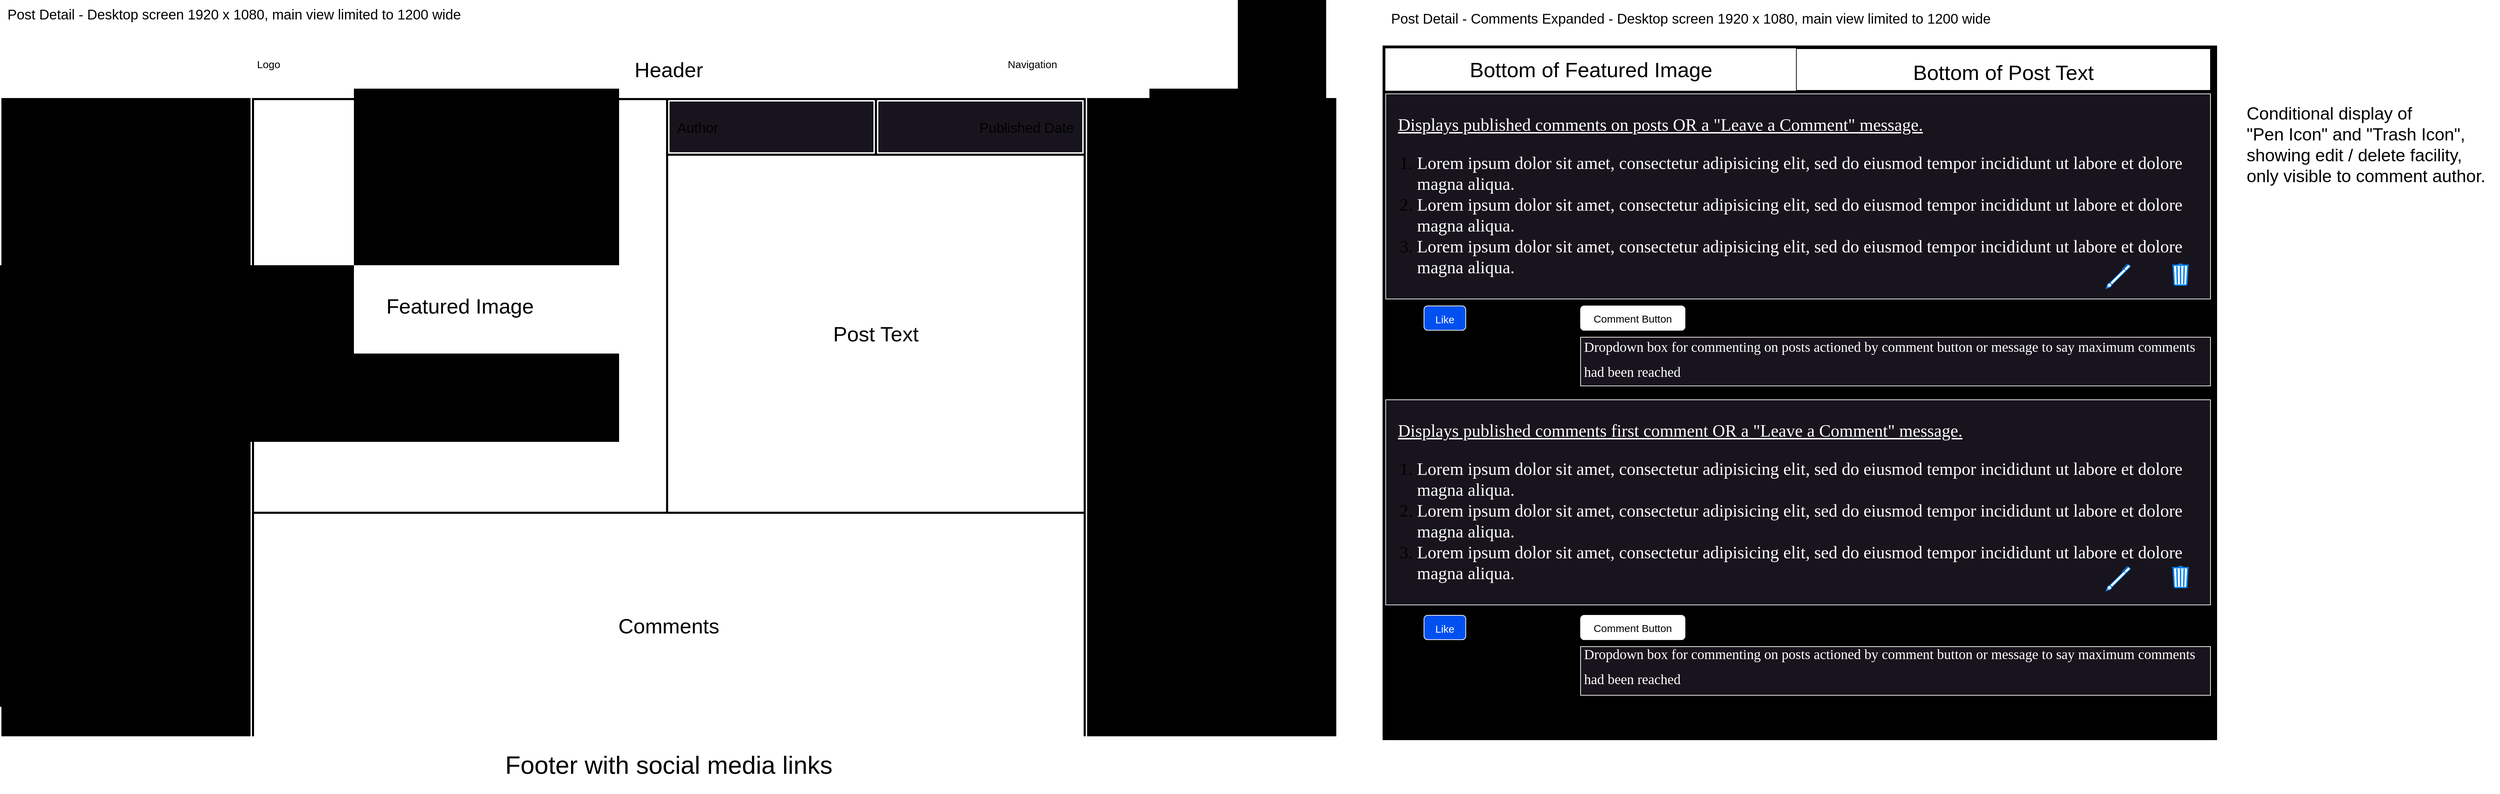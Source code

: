 <mxfile>
    <diagram id="476jkahuOBYTuhZ4lHAv" name="Page-1">
        <mxGraphModel dx="2562" dy="2149" grid="1" gridSize="5" guides="1" tooltips="1" connect="1" arrows="1" fold="1" page="1" pageScale="1" pageWidth="1169" pageHeight="827" math="0" shadow="0">
            <root>
                <mxCell id="0"/>
                <mxCell id="1" parent="0"/>
                <mxCell id="232" value="" style="rounded=0;whiteSpace=wrap;html=1;strokeColor=#FFFFFF;strokeWidth=1;fontSize=40;fillColor=#000000;movable=1;resizable=1;rotatable=1;deletable=1;editable=1;connectable=1;" parent="1" vertex="1">
                    <mxGeometry x="2060" y="-515" width="1200" height="1000" as="geometry"/>
                </mxCell>
                <mxCell id="3" value="" style="rounded=0;whiteSpace=wrap;html=1;movable=0;resizable=0;rotatable=0;deletable=0;editable=0;connectable=0;fillColor=#000000;strokeColor=#FFFFFF;strokeWidth=2;" parent="1" vertex="1">
                    <mxGeometry x="75" y="-520" width="1920" height="1080" as="geometry"/>
                </mxCell>
                <mxCell id="4" value="&lt;font style=&quot;font-size: 30px;&quot;&gt;Header&lt;/font&gt;" style="rounded=0;whiteSpace=wrap;html=1;strokeWidth=2;movable=0;resizable=0;rotatable=0;deletable=0;editable=0;connectable=0;strokeColor=#FFFFFF;" parent="1" vertex="1">
                    <mxGeometry x="75" y="-520" width="1920" height="80" as="geometry"/>
                </mxCell>
                <mxCell id="5" value="&lt;font style=&quot;font-size: 36px;&quot;&gt;Footer with social media links&lt;/font&gt;" style="rounded=0;whiteSpace=wrap;html=1;strokeWidth=2;align=center;verticalAlign=middle;labelPosition=center;verticalLabelPosition=middle;movable=0;resizable=0;rotatable=0;deletable=0;editable=0;connectable=0;strokeColor=#FFFFFF;" parent="1" vertex="1">
                    <mxGeometry x="75" y="480" width="1920" height="80" as="geometry"/>
                </mxCell>
                <mxCell id="15" value="&lt;font style=&quot;font-size: 15px;&quot;&gt;Logo&lt;/font&gt;" style="whiteSpace=wrap;html=1;aspect=fixed;strokeColor=#FFFFFF;strokeWidth=2;fontSize=100;fillColor=default;verticalAlign=bottom;movable=0;resizable=0;rotatable=0;deletable=0;editable=0;connectable=0;" parent="1" vertex="1">
                    <mxGeometry x="435" y="-505" width="50" height="50" as="geometry"/>
                </mxCell>
                <mxCell id="17" value="&lt;font style=&quot;font-size: 15px;&quot;&gt;Navigation&lt;/font&gt;" style="rounded=0;whiteSpace=wrap;html=1;strokeColor=#FFFFFF;strokeWidth=2;fontSize=100;fillColor=default;gradientColor=none;horizontal=1;verticalAlign=bottom;movable=0;resizable=0;rotatable=0;deletable=0;editable=0;connectable=0;" parent="1" vertex="1">
                    <mxGeometry x="1480" y="-505" width="155" height="50" as="geometry"/>
                </mxCell>
                <mxCell id="128" value="" style="rounded=0;whiteSpace=wrap;html=1;strokeColor=#FFFFFF;strokeWidth=2;fontSize=30;movable=0;resizable=0;rotatable=0;deletable=0;editable=0;connectable=0;fillColor=#000000;" parent="1" vertex="1">
                    <mxGeometry x="435" y="-440" width="1200" height="920" as="geometry"/>
                </mxCell>
                <mxCell id="142" value="Featured Image" style="whiteSpace=wrap;html=1;aspect=fixed;strokeColor=#FFFFFF;strokeWidth=2;fontSize=30;movable=0;resizable=0;rotatable=0;deletable=0;editable=0;connectable=0;" parent="1" vertex="1">
                    <mxGeometry x="440" y="-435" width="590" height="590" as="geometry"/>
                </mxCell>
                <mxCell id="145" value="Post Text" style="rounded=0;whiteSpace=wrap;html=1;strokeColor=#FFFFFF;strokeWidth=2;fontSize=30;movable=0;resizable=0;rotatable=0;deletable=0;editable=0;connectable=0;" parent="1" vertex="1">
                    <mxGeometry x="1035" y="-355" width="595" height="510" as="geometry"/>
                </mxCell>
                <mxCell id="179" value="&lt;font style=&quot;font-size: 30px;&quot;&gt;Comments&lt;/font&gt;" style="rounded=0;whiteSpace=wrap;html=1;movable=0;resizable=0;rotatable=0;deletable=0;editable=0;connectable=0;strokeWidth=2;strokeColor=#FFFFFF;" parent="1" vertex="1">
                    <mxGeometry x="440" y="160" width="1190" height="320" as="geometry"/>
                </mxCell>
                <mxCell id="216" value="&lt;font style=&quot;font-size: 30px;&quot;&gt;Bottom of Featured Image&lt;/font&gt;" style="rounded=0;whiteSpace=wrap;html=1;strokeColor=#FFFFFF;strokeWidth=1;fontSize=15;verticalAlign=middle;movable=1;resizable=1;rotatable=1;deletable=1;editable=1;connectable=1;" parent="1" vertex="1">
                    <mxGeometry x="2065" y="-510" width="590" height="60" as="geometry"/>
                </mxCell>
                <mxCell id="217" value="&lt;span style=&quot;color: rgba(0, 0, 0, 0); font-family: monospace; font-size: 0px; text-align: start;&quot;&gt;Number of Likes&lt;/span&gt;" style="text;html=1;strokeColor=none;fillColor=none;align=center;verticalAlign=middle;whiteSpace=wrap;rounded=0;strokeWidth=2;fontSize=20;fontColor=#FFFFFF;movable=1;resizable=1;rotatable=1;deletable=1;editable=1;connectable=1;" parent="1" vertex="1">
                    <mxGeometry x="2700" y="500" width="60" height="30" as="geometry"/>
                </mxCell>
                <mxCell id="218" value="&lt;font style=&quot;font-size: 15px;&quot;&gt;Like&lt;/font&gt;" style="rounded=1;whiteSpace=wrap;html=1;strokeColor=#FFFFFF;strokeWidth=1;fontSize=30;fillColor=#0050ef;fontColor=#ffffff;verticalAlign=bottom;movable=1;resizable=1;rotatable=1;deletable=1;editable=1;connectable=1;" parent="1" vertex="1">
                    <mxGeometry x="2120" y="-140" width="60" height="35" as="geometry"/>
                </mxCell>
                <mxCell id="219" value="Comment Button" style="rounded=1;whiteSpace=wrap;html=1;strokeColor=#FFFFFF;strokeWidth=1;fontSize=15;movable=1;resizable=1;rotatable=1;deletable=1;editable=1;connectable=1;" parent="1" vertex="1">
                    <mxGeometry x="2345" y="-140" width="150" height="35" as="geometry"/>
                </mxCell>
                <mxCell id="220" value="Likes Count" style="text;html=1;strokeColor=none;fillColor=none;align=center;verticalAlign=middle;whiteSpace=wrap;rounded=0;strokeWidth=1;fontSize=15;movable=1;resizable=1;rotatable=1;deletable=1;editable=1;connectable=1;" parent="1" vertex="1">
                    <mxGeometry x="2235" y="-140" width="50" height="35" as="geometry"/>
                </mxCell>
                <mxCell id="230" value="&lt;font style=&quot;font-size: 30px;&quot;&gt;Bottom of Post Text&lt;/font&gt;" style="rounded=0;whiteSpace=wrap;html=1;strokeColor=default;strokeWidth=1;fontSize=50;fillColor=default;horizontal=1;verticalAlign=bottom;movable=1;resizable=1;rotatable=1;deletable=1;editable=1;connectable=1;" parent="1" vertex="1">
                    <mxGeometry x="2655" y="-510" width="595" height="60" as="geometry"/>
                </mxCell>
                <mxCell id="233" value="&lt;div style=&quot;&quot;&gt;&lt;span style=&quot;font-weight: normal;&quot;&gt;&lt;font style=&quot;font-size: 20px;&quot;&gt;Dropdown box for commenting on posts actioned by comment button or message to say maximum comments had been reached&lt;/font&gt;&lt;/span&gt;&lt;/div&gt;" style="text;html=1;strokeColor=#FFFFFF;fillColor=#18141D;spacing=5;spacingTop=-20;whiteSpace=wrap;overflow=hidden;rounded=0;strokeWidth=1;fontSize=30;verticalAlign=bottom;fontColor=#FFFFFF;fontFamily=Comic Sans MS;movable=1;resizable=1;rotatable=1;deletable=1;editable=1;connectable=1;" parent="1" vertex="1">
                    <mxGeometry x="2345" y="-95" width="905" height="70" as="geometry"/>
                </mxCell>
                <mxCell id="245" value="&lt;font style=&quot;font-size: 15px;&quot;&gt;Like&lt;/font&gt;" style="rounded=1;whiteSpace=wrap;html=1;strokeColor=#FFFFFF;strokeWidth=1;fontSize=30;fillColor=#0050ef;fontColor=#ffffff;verticalAlign=bottom;movable=1;resizable=1;rotatable=1;deletable=1;editable=1;connectable=1;" parent="1" vertex="1">
                    <mxGeometry x="2120" y="305" width="60" height="35" as="geometry"/>
                </mxCell>
                <mxCell id="246" value="Likes Count" style="text;html=1;strokeColor=none;fillColor=none;align=center;verticalAlign=middle;whiteSpace=wrap;rounded=0;strokeWidth=1;fontSize=15;movable=1;resizable=1;rotatable=1;deletable=1;editable=1;connectable=1;" parent="1" vertex="1">
                    <mxGeometry x="2235" y="305" width="50" height="35" as="geometry"/>
                </mxCell>
                <mxCell id="247" value="Comment Button" style="rounded=1;whiteSpace=wrap;html=1;strokeColor=#FFFFFF;strokeWidth=1;fontSize=15;movable=1;resizable=1;rotatable=1;deletable=1;editable=1;connectable=1;" parent="1" vertex="1">
                    <mxGeometry x="2345" y="305" width="150" height="35" as="geometry"/>
                </mxCell>
                <mxCell id="251" value="&lt;div style=&quot;font-size: 25px;&quot;&gt;&lt;font color=&quot;#ffffff&quot; style=&quot;font-size: 25px;&quot;&gt;&amp;nbsp; &lt;u style=&quot;font-size: 25px;&quot;&gt;Displays published comments on posts OR a &quot;Leave a Comment&quot; message.&lt;/u&gt;&lt;/font&gt;&lt;/div&gt;&lt;p style=&quot;font-size: 25px;&quot;&gt;&lt;/p&gt;&lt;ol style=&quot;font-size: 25px;&quot;&gt;&lt;li style=&quot;font-size: 25px;&quot;&gt;&lt;font color=&quot;#ffffff&quot; style=&quot;font-size: 25px;&quot;&gt;Lorem ipsum dolor sit amet, consectetur adipisicing elit, sed do eiusmod tempor incididunt ut labore et dolore magna aliqua.&lt;/font&gt;&lt;/li&gt;&lt;li style=&quot;font-size: 25px;&quot;&gt;&lt;font style=&quot;font-size: 25px;&quot; color=&quot;#ffffff&quot;&gt;Lorem ipsum dolor sit amet, consectetur adipisicing elit, sed do eiusmod tempor incididunt ut labore et dolore magna aliqua.&lt;/font&gt;&lt;/li&gt;&lt;li style=&quot;font-size: 25px;&quot;&gt;&lt;font style=&quot;font-size: 25px;&quot; color=&quot;#ffffff&quot;&gt;Lorem ipsum dolor sit amet, consectetur adipisicing elit, sed do eiusmod tempor incididunt ut labore et dolore magna aliqua.&lt;/font&gt;&lt;/li&gt;&lt;/ol&gt;&lt;p style=&quot;font-size: 25px;&quot;&gt;&lt;/p&gt;" style="text;html=1;strokeColor=#FFFFFF;fillColor=#18141D;spacing=5;spacingTop=-20;whiteSpace=wrap;overflow=hidden;rounded=0;strokeWidth=1;fontSize=25;verticalAlign=bottom;fontFamily=Comic Sans MS;movable=1;resizable=1;rotatable=1;deletable=1;editable=1;connectable=1;" parent="1" vertex="1">
                    <mxGeometry x="2065" y="-445" width="1185" height="295" as="geometry"/>
                </mxCell>
                <mxCell id="259" value="&lt;div style=&quot;font-size: 25px;&quot;&gt;&lt;font color=&quot;#ffffff&quot; style=&quot;font-size: 25px;&quot;&gt;&amp;nbsp; &lt;u style=&quot;font-size: 25px;&quot;&gt;Displays published comments first comment OR a &quot;Leave a Comment&quot; message.&lt;/u&gt;&lt;/font&gt;&lt;/div&gt;&lt;p style=&quot;font-size: 25px;&quot;&gt;&lt;/p&gt;&lt;ol style=&quot;font-size: 25px;&quot;&gt;&lt;li style=&quot;font-size: 25px;&quot;&gt;&lt;font color=&quot;#ffffff&quot; style=&quot;font-size: 25px;&quot;&gt;Lorem ipsum dolor sit amet, consectetur adipisicing elit, sed do eiusmod tempor incididunt ut labore et dolore magna aliqua.&lt;/font&gt;&lt;/li&gt;&lt;li style=&quot;font-size: 25px;&quot;&gt;&lt;font style=&quot;font-size: 25px;&quot; color=&quot;#ffffff&quot;&gt;Lorem ipsum dolor sit amet, consectetur adipisicing elit, sed do eiusmod tempor incididunt ut labore et dolore magna aliqua.&lt;/font&gt;&lt;/li&gt;&lt;li style=&quot;font-size: 25px;&quot;&gt;&lt;font style=&quot;font-size: 25px;&quot; color=&quot;#ffffff&quot;&gt;Lorem ipsum dolor sit amet, consectetur adipisicing elit, sed do eiusmod tempor incididunt ut labore et dolore magna aliqua.&lt;/font&gt;&lt;/li&gt;&lt;/ol&gt;&lt;p style=&quot;font-size: 25px;&quot;&gt;&lt;/p&gt;" style="text;html=1;strokeColor=#FFFFFF;fillColor=#18141D;spacing=5;spacingTop=-20;whiteSpace=wrap;overflow=hidden;rounded=0;strokeWidth=1;fontSize=25;verticalAlign=bottom;fontFamily=Comic Sans MS;movable=1;resizable=1;rotatable=1;deletable=1;editable=1;connectable=1;" parent="1" vertex="1">
                    <mxGeometry x="2065" y="-5" width="1185" height="295" as="geometry"/>
                </mxCell>
                <mxCell id="268" value="&lt;div style=&quot;&quot;&gt;&lt;span style=&quot;font-size: 20px;&quot;&gt;Dropdown box for commenting on posts actioned by comment button or message to say maximum comments had been reached&lt;/span&gt;&lt;br&gt;&lt;/div&gt;" style="text;html=1;strokeColor=#FFFFFF;fillColor=#18141D;spacing=5;spacingTop=-20;whiteSpace=wrap;overflow=hidden;rounded=0;strokeWidth=1;fontSize=30;verticalAlign=middle;fontColor=#FFFFFF;fontFamily=Comic Sans MS;movable=1;resizable=1;rotatable=1;deletable=1;editable=1;connectable=1;" parent="1" vertex="1">
                    <mxGeometry x="2345" y="350" width="905" height="70" as="geometry"/>
                </mxCell>
                <mxCell id="274" value="&amp;nbsp; Author" style="rounded=0;whiteSpace=wrap;html=1;strokeWidth=2;fontSize=20;fillColor=#18141D;strokeColor=#FFFFFF;align=left;movable=0;resizable=0;rotatable=0;deletable=0;editable=0;connectable=0;" parent="1" vertex="1">
                    <mxGeometry x="1035" y="-435" width="295" height="75" as="geometry"/>
                </mxCell>
                <mxCell id="275" value="&lt;div style=&quot;&quot;&gt;&lt;span style=&quot;background-color: initial;&quot;&gt;Published Date&amp;nbsp;&amp;nbsp;&lt;/span&gt;&lt;/div&gt;" style="rounded=0;whiteSpace=wrap;html=1;strokeWidth=2;fontSize=20;fillColor=#18141D;strokeColor=#FFFFFF;align=right;movable=0;resizable=0;rotatable=0;deletable=0;editable=0;connectable=0;" parent="1" vertex="1">
                    <mxGeometry x="1335" y="-435" width="295" height="75" as="geometry"/>
                </mxCell>
                <mxCell id="276" value="&lt;span style=&quot;text-align: left; font-size: 20px;&quot;&gt;&lt;span style=&quot;font-size: 20px;&quot;&gt;Post Detail -&amp;nbsp;&lt;/span&gt;&lt;/span&gt;&lt;span style=&quot;text-align: left;&quot;&gt;Desktop screen 1920 x 1080, m&lt;/span&gt;&lt;span style=&quot;background-color: initial; text-align: left;&quot;&gt;ain view limited to 1200 wide&lt;/span&gt;&lt;span style=&quot;text-align: left; font-size: 20px;&quot;&gt;&lt;span style=&quot;font-size: 20px;&quot;&gt;&lt;br style=&quot;font-size: 20px;&quot;&gt;&lt;/span&gt;&lt;/span&gt;" style="text;html=1;align=center;verticalAlign=middle;resizable=0;points=[];autosize=1;strokeColor=none;fillColor=none;fontSize=20;" parent="1" vertex="1">
                    <mxGeometry x="75" y="-580" width="670" height="40" as="geometry"/>
                </mxCell>
                <mxCell id="278" value="&lt;span style=&quot;text-align: left;&quot;&gt;Post Detail - Comments Expanded -&amp;nbsp;&lt;/span&gt;&lt;span style=&quot;text-align: left;&quot;&gt;Desktop screen 1920 x 1080, m&lt;/span&gt;&lt;span style=&quot;background-color: initial; text-align: left;&quot;&gt;ain view limited to 1200 wide&lt;br&gt;&lt;/span&gt;" style="text;html=1;align=center;verticalAlign=middle;resizable=1;points=[];autosize=1;strokeColor=none;fillColor=none;fontSize=20;movable=1;rotatable=1;deletable=1;editable=1;connectable=1;" parent="1" vertex="1">
                    <mxGeometry x="2060" y="-574" width="885" height="40" as="geometry"/>
                </mxCell>
                <mxCell id="279" value="" style="html=1;verticalLabelPosition=bottom;align=center;labelBackgroundColor=#ffffff;verticalAlign=top;strokeWidth=1;strokeColor=#0080F0;shadow=0;dashed=0;shape=mxgraph.ios7.icons.pen;movable=1;resizable=1;rotatable=1;deletable=1;editable=1;connectable=1;" parent="1" vertex="1">
                    <mxGeometry x="3100" y="-200" width="35" height="35" as="geometry"/>
                </mxCell>
                <mxCell id="280" value="" style="html=1;verticalLabelPosition=bottom;align=center;labelBackgroundColor=#ffffff;verticalAlign=top;strokeWidth=1;strokeColor=#0080F0;shadow=0;dashed=0;shape=mxgraph.ios7.icons.pen;movable=1;resizable=1;rotatable=1;deletable=1;editable=1;connectable=1;" parent="1" vertex="1">
                    <mxGeometry x="3100" y="235" width="35" height="35" as="geometry"/>
                </mxCell>
                <mxCell id="281" value="&lt;span style=&quot;font-size: 25px;&quot;&gt;Conditional display of&lt;br style=&quot;font-size: 25px;&quot;&gt;&quot;Pen Icon&quot; and &quot;Trash Icon&quot;,&lt;br style=&quot;font-size: 25px;&quot;&gt;showing edit / delete facility,&lt;br style=&quot;font-size: 25px;&quot;&gt;only visible to comment author.&lt;/span&gt;" style="text;html=1;align=left;verticalAlign=middle;resizable=1;points=[];autosize=1;strokeColor=none;fillColor=none;movable=1;rotatable=1;deletable=1;editable=1;connectable=1;fontSize=25;" parent="1" vertex="1">
                    <mxGeometry x="3300" y="-441" width="365" height="135" as="geometry"/>
                </mxCell>
                <mxCell id="283" value="" style="html=1;verticalLabelPosition=bottom;align=center;labelBackgroundColor=#ffffff;verticalAlign=top;strokeWidth=2;strokeColor=#0080F0;shadow=0;dashed=0;shape=mxgraph.ios7.icons.trashcan;movable=1;resizable=1;rotatable=1;deletable=1;editable=1;connectable=1;" vertex="1" parent="1">
                    <mxGeometry x="3195" y="235" width="24" height="30" as="geometry"/>
                </mxCell>
                <mxCell id="284" value="" style="html=1;verticalLabelPosition=bottom;align=center;labelBackgroundColor=#ffffff;verticalAlign=top;strokeWidth=2;strokeColor=#0080F0;shadow=0;dashed=0;shape=mxgraph.ios7.icons.trashcan;movable=1;resizable=1;rotatable=1;deletable=1;editable=1;connectable=1;" vertex="1" parent="1">
                    <mxGeometry x="3195" y="-200" width="24" height="30" as="geometry"/>
                </mxCell>
            </root>
        </mxGraphModel>
    </diagram>
</mxfile>